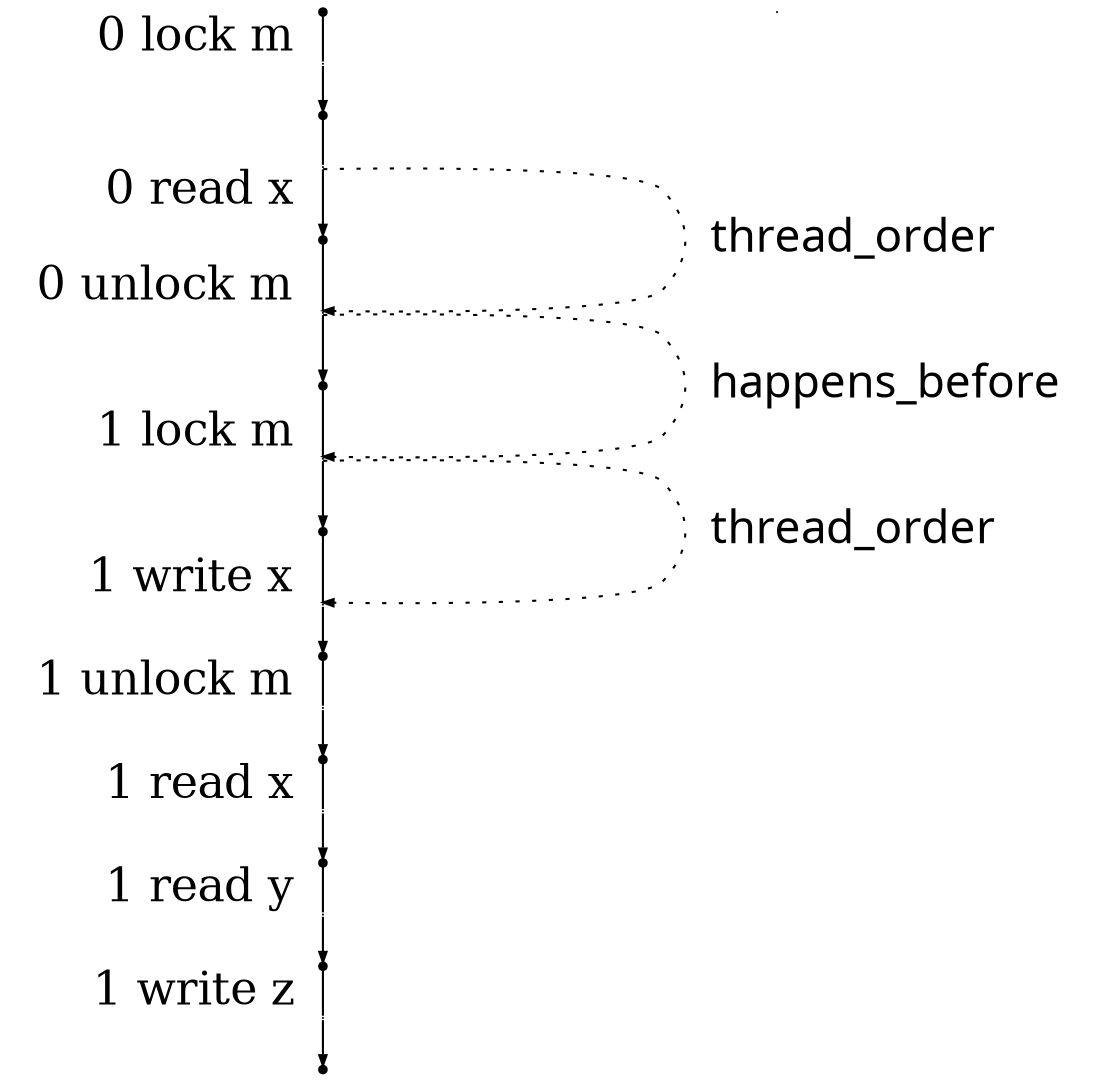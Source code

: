 digraph "" {
	graph [directed=True,
		dpi=300,
		forcelabels=True,
		nodesep=3,
		ordering=out,
		rankdir=TB,
		ranksep=0.3,
		"strict"=False
	];
	node [color=black,
		fillcolor=black,
		fixedsize=true,
		fontsize=22,
		height=.05,
		label="\N",
		shape=point,
		style=filled,
		width=.05
	];
	edge [arrowsize=0.5,
		color=black,
		fontname="Ubuntu Code",
		fontsize=22,
		penwidth=1,
		weight=100
	];
	s	 [label=""];
	"_instr_s.0"	 [width=0,
		xlabel="  0 lock m  "];
	s -> "_instr_s.0"	 [dir=none];
	_instr_s	 [width=0];
	"s.0"	 [label=""];
	"_instr_s.0.0"	 [width=0,
		xlabel="  0 read x  "];
	"s.0" -> "_instr_s.0.0"	 [dir=none];
	"_instr_s.0" -> "s.0";
	"s.0.0"	 [fontcolor=red,
		label=""];
	"_instr_s.0.0.0"	 [width=0,
		xlabel="  0 unlock m  "];
	"s.0.0" -> "_instr_s.0.0.0"	 [dir=none];
	"_instr_s.0.0" -> "s.0.0";
	"_instr_s.0.0" -> "_instr_s.0.0.0"	 [label="  thread_order  ",
		style=dotted,
		weight=0];
	"s.0.0.0"	 [label=""];
	"_instr_s.0.0.0.1"	 [width=0,
		xlabel="  1 lock m  "];
	"s.0.0.0" -> "_instr_s.0.0.0.1"	 [dir=none];
	"_instr_s.0.0.0" -> "s.0.0.0";
	"_instr_s.0.0.0" -> "_instr_s.0.0.0.1"	 [label="  happens_before  ",
		style=dotted,
		weight=0];
	"s.0.0.0.1"	 [label=""];
	"_instr_s.0.0.0.1.1"	 [width=0,
		xlabel="  1 write x  "];
	"s.0.0.0.1" -> "_instr_s.0.0.0.1.1"	 [dir=none];
	"_instr_s.0.0.0.1" -> "s.0.0.0.1";
	"_instr_s.0.0.0.1" -> "_instr_s.0.0.0.1.1"	 [label="  thread_order  ",
		style=dotted,
		weight=0];
	"s.0.0.0.1.1"	 [label=""];
	"_instr_s.0.0.0.1.1.1"	 [width=0,
		xlabel="  1 unlock m  "];
	"s.0.0.0.1.1" -> "_instr_s.0.0.0.1.1.1"	 [dir=none];
	"_instr_s.0.0.0.1.1" -> "s.0.0.0.1.1";
	"s.0.0.0.1.1.1"	 [label=""];
	"_instr_s.0.0.0.1.1.1.1"	 [width=0,
		xlabel="  1 read x  "];
	"s.0.0.0.1.1.1" -> "_instr_s.0.0.0.1.1.1.1"	 [dir=none];
	"_instr_s.0.0.0.1.1.1" -> "s.0.0.0.1.1.1";
	"s.0.0.0.1.1.1.1"	 [label=""];
	"_instr_s.0.0.0.1.1.1.1.1"	 [width=0,
		xlabel="  1 read y  "];
	"s.0.0.0.1.1.1.1" -> "_instr_s.0.0.0.1.1.1.1.1"	 [dir=none];
	"_instr_s.0.0.0.1.1.1.1" -> "s.0.0.0.1.1.1.1";
	"s.0.0.0.1.1.1.1.1"	 [label=""];
	"_instr_s.0.0.0.1.1.1.1.1.1"	 [width=0,
		xlabel="  1 write z  "];
	"s.0.0.0.1.1.1.1.1" -> "_instr_s.0.0.0.1.1.1.1.1.1"	 [dir=none];
	"_instr_s.0.0.0.1.1.1.1.1" -> "s.0.0.0.1.1.1.1.1";
	"s.0.0.0.1.1.1.1.1.1"	 [label=""];
	"_instr_s.0.0.0.1.1.1.1.1.1" -> "s.0.0.0.1.1.1.1.1.1";
}
